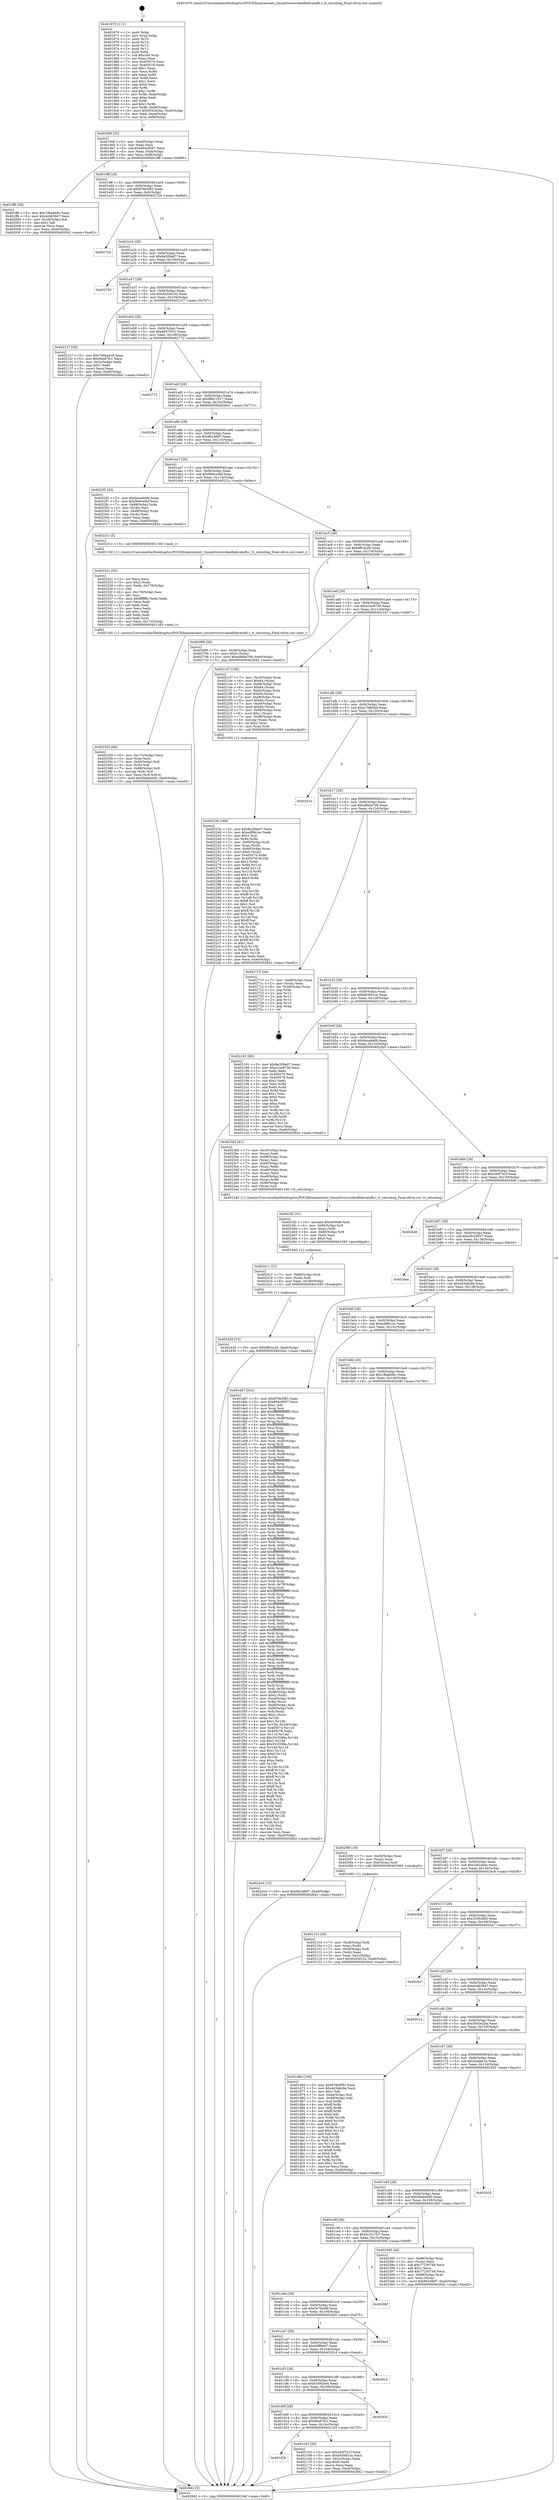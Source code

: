 digraph "0x401970" {
  label = "0x401970 (/mnt/c/Users/mathe/Desktop/tcc/POCII/binaries/extr_linuxdriversvideofbdevatafb.c_tt_setcolreg_Final-ollvm.out::main(0))"
  labelloc = "t"
  node[shape=record]

  Entry [label="",width=0.3,height=0.3,shape=circle,fillcolor=black,style=filled]
  "0x4019df" [label="{
     0x4019df [32]\l
     | [instrs]\l
     &nbsp;&nbsp;0x4019df \<+6\>: mov -0xe0(%rbp),%eax\l
     &nbsp;&nbsp;0x4019e5 \<+2\>: mov %eax,%ecx\l
     &nbsp;&nbsp;0x4019e7 \<+6\>: sub $0x864c9567,%ecx\l
     &nbsp;&nbsp;0x4019ed \<+6\>: mov %eax,-0xf4(%rbp)\l
     &nbsp;&nbsp;0x4019f3 \<+6\>: mov %ecx,-0xf8(%rbp)\l
     &nbsp;&nbsp;0x4019f9 \<+6\>: je 0000000000401ff6 \<main+0x686\>\l
  }"]
  "0x401ff6" [label="{
     0x401ff6 [30]\l
     | [instrs]\l
     &nbsp;&nbsp;0x401ff6 \<+5\>: mov $0x18bab48c,%eax\l
     &nbsp;&nbsp;0x401ffb \<+5\>: mov $0x4cb63947,%ecx\l
     &nbsp;&nbsp;0x402000 \<+3\>: mov -0x2d(%rbp),%dl\l
     &nbsp;&nbsp;0x402003 \<+3\>: test $0x1,%dl\l
     &nbsp;&nbsp;0x402006 \<+3\>: cmovne %ecx,%eax\l
     &nbsp;&nbsp;0x402009 \<+6\>: mov %eax,-0xe0(%rbp)\l
     &nbsp;&nbsp;0x40200f \<+5\>: jmp 0000000000402842 \<main+0xed2\>\l
  }"]
  "0x4019ff" [label="{
     0x4019ff [28]\l
     | [instrs]\l
     &nbsp;&nbsp;0x4019ff \<+5\>: jmp 0000000000401a04 \<main+0x94\>\l
     &nbsp;&nbsp;0x401a04 \<+6\>: mov -0xf4(%rbp),%eax\l
     &nbsp;&nbsp;0x401a0a \<+5\>: sub $0x878e5f83,%eax\l
     &nbsp;&nbsp;0x401a0f \<+6\>: mov %eax,-0xfc(%rbp)\l
     &nbsp;&nbsp;0x401a15 \<+6\>: je 000000000040272d \<main+0xdbd\>\l
  }"]
  Exit [label="",width=0.3,height=0.3,shape=circle,fillcolor=black,style=filled,peripheries=2]
  "0x40272d" [label="{
     0x40272d\l
  }", style=dashed]
  "0x401a1b" [label="{
     0x401a1b [28]\l
     | [instrs]\l
     &nbsp;&nbsp;0x401a1b \<+5\>: jmp 0000000000401a20 \<main+0xb0\>\l
     &nbsp;&nbsp;0x401a20 \<+6\>: mov -0xf4(%rbp),%eax\l
     &nbsp;&nbsp;0x401a26 \<+5\>: sub $0x8a358a07,%eax\l
     &nbsp;&nbsp;0x401a2b \<+6\>: mov %eax,-0x100(%rbp)\l
     &nbsp;&nbsp;0x401a31 \<+6\>: je 0000000000402793 \<main+0xe23\>\l
  }"]
  "0x402426" [label="{
     0x402426 [15]\l
     | [instrs]\l
     &nbsp;&nbsp;0x402426 \<+10\>: movl $0x9ffc3a26,-0xe0(%rbp)\l
     &nbsp;&nbsp;0x402430 \<+5\>: jmp 0000000000402842 \<main+0xed2\>\l
  }"]
  "0x402793" [label="{
     0x402793\l
  }", style=dashed]
  "0x401a37" [label="{
     0x401a37 [28]\l
     | [instrs]\l
     &nbsp;&nbsp;0x401a37 \<+5\>: jmp 0000000000401a3c \<main+0xcc\>\l
     &nbsp;&nbsp;0x401a3c \<+6\>: mov -0xf4(%rbp),%eax\l
     &nbsp;&nbsp;0x401a42 \<+5\>: sub $0x92d3d142,%eax\l
     &nbsp;&nbsp;0x401a47 \<+6\>: mov %eax,-0x104(%rbp)\l
     &nbsp;&nbsp;0x401a4d \<+6\>: je 0000000000402127 \<main+0x7b7\>\l
  }"]
  "0x402411" [label="{
     0x402411 [21]\l
     | [instrs]\l
     &nbsp;&nbsp;0x402411 \<+7\>: mov -0x90(%rbp),%rdi\l
     &nbsp;&nbsp;0x402418 \<+3\>: mov (%rdi),%rdi\l
     &nbsp;&nbsp;0x40241b \<+6\>: mov %eax,-0x180(%rbp)\l
     &nbsp;&nbsp;0x402421 \<+5\>: call 0000000000401030 \<free@plt\>\l
     | [calls]\l
     &nbsp;&nbsp;0x401030 \{1\} (unknown)\l
  }"]
  "0x402127" [label="{
     0x402127 [30]\l
     | [instrs]\l
     &nbsp;&nbsp;0x402127 \<+5\>: mov $0x769aa419,%eax\l
     &nbsp;&nbsp;0x40212c \<+5\>: mov $0x66e87fc1,%ecx\l
     &nbsp;&nbsp;0x402131 \<+3\>: mov -0x2c(%rbp),%edx\l
     &nbsp;&nbsp;0x402134 \<+3\>: cmp $0x1,%edx\l
     &nbsp;&nbsp;0x402137 \<+3\>: cmovl %ecx,%eax\l
     &nbsp;&nbsp;0x40213a \<+6\>: mov %eax,-0xe0(%rbp)\l
     &nbsp;&nbsp;0x402140 \<+5\>: jmp 0000000000402842 \<main+0xed2\>\l
  }"]
  "0x401a53" [label="{
     0x401a53 [28]\l
     | [instrs]\l
     &nbsp;&nbsp;0x401a53 \<+5\>: jmp 0000000000401a58 \<main+0xe8\>\l
     &nbsp;&nbsp;0x401a58 \<+6\>: mov -0xf4(%rbp),%eax\l
     &nbsp;&nbsp;0x401a5e \<+5\>: sub $0x9457f331,%eax\l
     &nbsp;&nbsp;0x401a63 \<+6\>: mov %eax,-0x108(%rbp)\l
     &nbsp;&nbsp;0x401a69 \<+6\>: je 0000000000402772 \<main+0xe02\>\l
  }"]
  "0x4023f2" [label="{
     0x4023f2 [31]\l
     | [instrs]\l
     &nbsp;&nbsp;0x4023f2 \<+10\>: movabs $0x4030d6,%rdi\l
     &nbsp;&nbsp;0x4023fc \<+4\>: mov -0x80(%rbp),%r9\l
     &nbsp;&nbsp;0x402400 \<+3\>: mov %eax,(%r9)\l
     &nbsp;&nbsp;0x402403 \<+4\>: mov -0x80(%rbp),%r9\l
     &nbsp;&nbsp;0x402407 \<+3\>: mov (%r9),%esi\l
     &nbsp;&nbsp;0x40240a \<+2\>: mov $0x0,%al\l
     &nbsp;&nbsp;0x40240c \<+5\>: call 0000000000401040 \<printf@plt\>\l
     | [calls]\l
     &nbsp;&nbsp;0x401040 \{1\} (unknown)\l
  }"]
  "0x402772" [label="{
     0x402772\l
  }", style=dashed]
  "0x401a6f" [label="{
     0x401a6f [28]\l
     | [instrs]\l
     &nbsp;&nbsp;0x401a6f \<+5\>: jmp 0000000000401a74 \<main+0x104\>\l
     &nbsp;&nbsp;0x401a74 \<+6\>: mov -0xf4(%rbp),%eax\l
     &nbsp;&nbsp;0x401a7a \<+5\>: sub $0x98b11917,%eax\l
     &nbsp;&nbsp;0x401a7f \<+6\>: mov %eax,-0x10c(%rbp)\l
     &nbsp;&nbsp;0x401a85 \<+6\>: je 00000000004020e1 \<main+0x771\>\l
  }"]
  "0x402355" [label="{
     0x402355 [48]\l
     | [instrs]\l
     &nbsp;&nbsp;0x402355 \<+6\>: mov -0x17c(%rbp),%ecx\l
     &nbsp;&nbsp;0x40235b \<+3\>: imul %eax,%ecx\l
     &nbsp;&nbsp;0x40235e \<+7\>: mov -0x90(%rbp),%r8\l
     &nbsp;&nbsp;0x402365 \<+3\>: mov (%r8),%r8\l
     &nbsp;&nbsp;0x402368 \<+7\>: mov -0x88(%rbp),%r9\l
     &nbsp;&nbsp;0x40236f \<+3\>: movslq (%r9),%r9\l
     &nbsp;&nbsp;0x402372 \<+4\>: mov %ecx,(%r8,%r9,4)\l
     &nbsp;&nbsp;0x402376 \<+10\>: movl $0x5b4be0d5,-0xe0(%rbp)\l
     &nbsp;&nbsp;0x402380 \<+5\>: jmp 0000000000402842 \<main+0xed2\>\l
  }"]
  "0x4020e1" [label="{
     0x4020e1\l
  }", style=dashed]
  "0x401a8b" [label="{
     0x401a8b [28]\l
     | [instrs]\l
     &nbsp;&nbsp;0x401a8b \<+5\>: jmp 0000000000401a90 \<main+0x120\>\l
     &nbsp;&nbsp;0x401a90 \<+6\>: mov -0xf4(%rbp),%eax\l
     &nbsp;&nbsp;0x401a96 \<+5\>: sub $0x9b24fef7,%eax\l
     &nbsp;&nbsp;0x401a9b \<+6\>: mov %eax,-0x110(%rbp)\l
     &nbsp;&nbsp;0x401aa1 \<+6\>: je 00000000004022f2 \<main+0x982\>\l
  }"]
  "0x402321" [label="{
     0x402321 [52]\l
     | [instrs]\l
     &nbsp;&nbsp;0x402321 \<+2\>: xor %ecx,%ecx\l
     &nbsp;&nbsp;0x402323 \<+5\>: mov $0x2,%edx\l
     &nbsp;&nbsp;0x402328 \<+6\>: mov %edx,-0x178(%rbp)\l
     &nbsp;&nbsp;0x40232e \<+1\>: cltd\l
     &nbsp;&nbsp;0x40232f \<+6\>: mov -0x178(%rbp),%esi\l
     &nbsp;&nbsp;0x402335 \<+2\>: idiv %esi\l
     &nbsp;&nbsp;0x402337 \<+6\>: imul $0xfffffffe,%edx,%edx\l
     &nbsp;&nbsp;0x40233d \<+2\>: mov %ecx,%edi\l
     &nbsp;&nbsp;0x40233f \<+2\>: sub %edx,%edi\l
     &nbsp;&nbsp;0x402341 \<+2\>: mov %ecx,%edx\l
     &nbsp;&nbsp;0x402343 \<+3\>: sub $0x1,%edx\l
     &nbsp;&nbsp;0x402346 \<+2\>: add %edx,%edi\l
     &nbsp;&nbsp;0x402348 \<+2\>: sub %edi,%ecx\l
     &nbsp;&nbsp;0x40234a \<+6\>: mov %ecx,-0x17c(%rbp)\l
     &nbsp;&nbsp;0x402350 \<+5\>: call 0000000000401160 \<next_i\>\l
     | [calls]\l
     &nbsp;&nbsp;0x401160 \{1\} (/mnt/c/Users/mathe/Desktop/tcc/POCII/binaries/extr_linuxdriversvideofbdevatafb.c_tt_setcolreg_Final-ollvm.out::next_i)\l
  }"]
  "0x4022f2" [label="{
     0x4022f2 [42]\l
     | [instrs]\l
     &nbsp;&nbsp;0x4022f2 \<+5\>: mov $0xbecade6b,%eax\l
     &nbsp;&nbsp;0x4022f7 \<+5\>: mov $0x9b6ce4bf,%ecx\l
     &nbsp;&nbsp;0x4022fc \<+7\>: mov -0x88(%rbp),%rdx\l
     &nbsp;&nbsp;0x402303 \<+2\>: mov (%rdx),%esi\l
     &nbsp;&nbsp;0x402305 \<+7\>: mov -0x98(%rbp),%rdx\l
     &nbsp;&nbsp;0x40230c \<+2\>: cmp (%rdx),%esi\l
     &nbsp;&nbsp;0x40230e \<+3\>: cmovl %ecx,%eax\l
     &nbsp;&nbsp;0x402311 \<+6\>: mov %eax,-0xe0(%rbp)\l
     &nbsp;&nbsp;0x402317 \<+5\>: jmp 0000000000402842 \<main+0xed2\>\l
  }"]
  "0x401aa7" [label="{
     0x401aa7 [28]\l
     | [instrs]\l
     &nbsp;&nbsp;0x401aa7 \<+5\>: jmp 0000000000401aac \<main+0x13c\>\l
     &nbsp;&nbsp;0x401aac \<+6\>: mov -0xf4(%rbp),%eax\l
     &nbsp;&nbsp;0x401ab2 \<+5\>: sub $0x9b6ce4bf,%eax\l
     &nbsp;&nbsp;0x401ab7 \<+6\>: mov %eax,-0x114(%rbp)\l
     &nbsp;&nbsp;0x401abd \<+6\>: je 000000000040231c \<main+0x9ac\>\l
  }"]
  "0x40223b" [label="{
     0x40223b [168]\l
     | [instrs]\l
     &nbsp;&nbsp;0x40223b \<+5\>: mov $0x8a358a07,%ecx\l
     &nbsp;&nbsp;0x402240 \<+5\>: mov $0xedf9b1ec,%edx\l
     &nbsp;&nbsp;0x402245 \<+3\>: mov $0x1,%sil\l
     &nbsp;&nbsp;0x402248 \<+3\>: xor %r8d,%r8d\l
     &nbsp;&nbsp;0x40224b \<+7\>: mov -0x90(%rbp),%rdi\l
     &nbsp;&nbsp;0x402252 \<+3\>: mov %rax,(%rdi)\l
     &nbsp;&nbsp;0x402255 \<+7\>: mov -0x88(%rbp),%rax\l
     &nbsp;&nbsp;0x40225c \<+6\>: movl $0x0,(%rax)\l
     &nbsp;&nbsp;0x402262 \<+8\>: mov 0x405074,%r9d\l
     &nbsp;&nbsp;0x40226a \<+8\>: mov 0x405078,%r10d\l
     &nbsp;&nbsp;0x402272 \<+4\>: sub $0x1,%r8d\l
     &nbsp;&nbsp;0x402276 \<+3\>: mov %r9d,%r11d\l
     &nbsp;&nbsp;0x402279 \<+3\>: add %r8d,%r11d\l
     &nbsp;&nbsp;0x40227c \<+4\>: imul %r11d,%r9d\l
     &nbsp;&nbsp;0x402280 \<+4\>: and $0x1,%r9d\l
     &nbsp;&nbsp;0x402284 \<+4\>: cmp $0x0,%r9d\l
     &nbsp;&nbsp;0x402288 \<+3\>: sete %bl\l
     &nbsp;&nbsp;0x40228b \<+4\>: cmp $0xa,%r10d\l
     &nbsp;&nbsp;0x40228f \<+4\>: setl %r14b\l
     &nbsp;&nbsp;0x402293 \<+3\>: mov %bl,%r15b\l
     &nbsp;&nbsp;0x402296 \<+4\>: xor $0xff,%r15b\l
     &nbsp;&nbsp;0x40229a \<+3\>: mov %r14b,%r12b\l
     &nbsp;&nbsp;0x40229d \<+4\>: xor $0xff,%r12b\l
     &nbsp;&nbsp;0x4022a1 \<+4\>: xor $0x1,%sil\l
     &nbsp;&nbsp;0x4022a5 \<+3\>: mov %r15b,%r13b\l
     &nbsp;&nbsp;0x4022a8 \<+4\>: and $0xff,%r13b\l
     &nbsp;&nbsp;0x4022ac \<+3\>: and %sil,%bl\l
     &nbsp;&nbsp;0x4022af \<+3\>: mov %r12b,%al\l
     &nbsp;&nbsp;0x4022b2 \<+2\>: and $0xff,%al\l
     &nbsp;&nbsp;0x4022b4 \<+3\>: and %sil,%r14b\l
     &nbsp;&nbsp;0x4022b7 \<+3\>: or %bl,%r13b\l
     &nbsp;&nbsp;0x4022ba \<+3\>: or %r14b,%al\l
     &nbsp;&nbsp;0x4022bd \<+3\>: xor %al,%r13b\l
     &nbsp;&nbsp;0x4022c0 \<+3\>: or %r12b,%r15b\l
     &nbsp;&nbsp;0x4022c3 \<+4\>: xor $0xff,%r15b\l
     &nbsp;&nbsp;0x4022c7 \<+4\>: or $0x1,%sil\l
     &nbsp;&nbsp;0x4022cb \<+3\>: and %sil,%r15b\l
     &nbsp;&nbsp;0x4022ce \<+3\>: or %r15b,%r13b\l
     &nbsp;&nbsp;0x4022d1 \<+4\>: test $0x1,%r13b\l
     &nbsp;&nbsp;0x4022d5 \<+3\>: cmovne %edx,%ecx\l
     &nbsp;&nbsp;0x4022d8 \<+6\>: mov %ecx,-0xe0(%rbp)\l
     &nbsp;&nbsp;0x4022de \<+5\>: jmp 0000000000402842 \<main+0xed2\>\l
  }"]
  "0x40231c" [label="{
     0x40231c [5]\l
     | [instrs]\l
     &nbsp;&nbsp;0x40231c \<+5\>: call 0000000000401160 \<next_i\>\l
     | [calls]\l
     &nbsp;&nbsp;0x401160 \{1\} (/mnt/c/Users/mathe/Desktop/tcc/POCII/binaries/extr_linuxdriversvideofbdevatafb.c_tt_setcolreg_Final-ollvm.out::next_i)\l
  }"]
  "0x401ac3" [label="{
     0x401ac3 [28]\l
     | [instrs]\l
     &nbsp;&nbsp;0x401ac3 \<+5\>: jmp 0000000000401ac8 \<main+0x158\>\l
     &nbsp;&nbsp;0x401ac8 \<+6\>: mov -0xf4(%rbp),%eax\l
     &nbsp;&nbsp;0x401ace \<+5\>: sub $0x9ffc3a26,%eax\l
     &nbsp;&nbsp;0x401ad3 \<+6\>: mov %eax,-0x118(%rbp)\l
     &nbsp;&nbsp;0x401ad9 \<+6\>: je 00000000004026f9 \<main+0xd89\>\l
  }"]
  "0x401d2b" [label="{
     0x401d2b\l
  }", style=dashed]
  "0x4026f9" [label="{
     0x4026f9 [28]\l
     | [instrs]\l
     &nbsp;&nbsp;0x4026f9 \<+7\>: mov -0xd8(%rbp),%rax\l
     &nbsp;&nbsp;0x402700 \<+6\>: movl $0x0,(%rax)\l
     &nbsp;&nbsp;0x402706 \<+10\>: movl $0xa9bbe706,-0xe0(%rbp)\l
     &nbsp;&nbsp;0x402710 \<+5\>: jmp 0000000000402842 \<main+0xed2\>\l
  }"]
  "0x401adf" [label="{
     0x401adf [28]\l
     | [instrs]\l
     &nbsp;&nbsp;0x401adf \<+5\>: jmp 0000000000401ae4 \<main+0x174\>\l
     &nbsp;&nbsp;0x401ae4 \<+6\>: mov -0xf4(%rbp),%eax\l
     &nbsp;&nbsp;0x401aea \<+5\>: sub $0xa1ac8736,%eax\l
     &nbsp;&nbsp;0x401aef \<+6\>: mov %eax,-0x11c(%rbp)\l
     &nbsp;&nbsp;0x401af5 \<+6\>: je 00000000004021d7 \<main+0x867\>\l
  }"]
  "0x402163" [label="{
     0x402163 [30]\l
     | [instrs]\l
     &nbsp;&nbsp;0x402163 \<+5\>: mov $0xc94f741f,%eax\l
     &nbsp;&nbsp;0x402168 \<+5\>: mov $0xb93681ce,%ecx\l
     &nbsp;&nbsp;0x40216d \<+3\>: mov -0x2c(%rbp),%edx\l
     &nbsp;&nbsp;0x402170 \<+3\>: cmp $0x0,%edx\l
     &nbsp;&nbsp;0x402173 \<+3\>: cmove %ecx,%eax\l
     &nbsp;&nbsp;0x402176 \<+6\>: mov %eax,-0xe0(%rbp)\l
     &nbsp;&nbsp;0x40217c \<+5\>: jmp 0000000000402842 \<main+0xed2\>\l
  }"]
  "0x4021d7" [label="{
     0x4021d7 [100]\l
     | [instrs]\l
     &nbsp;&nbsp;0x4021d7 \<+7\>: mov -0xc0(%rbp),%rax\l
     &nbsp;&nbsp;0x4021de \<+6\>: movl $0x64,(%rax)\l
     &nbsp;&nbsp;0x4021e4 \<+7\>: mov -0xb8(%rbp),%rax\l
     &nbsp;&nbsp;0x4021eb \<+6\>: movl $0x64,(%rax)\l
     &nbsp;&nbsp;0x4021f1 \<+7\>: mov -0xb0(%rbp),%rax\l
     &nbsp;&nbsp;0x4021f8 \<+6\>: movl $0x64,(%rax)\l
     &nbsp;&nbsp;0x4021fe \<+7\>: mov -0xa8(%rbp),%rax\l
     &nbsp;&nbsp;0x402205 \<+6\>: movl $0x64,(%rax)\l
     &nbsp;&nbsp;0x40220b \<+7\>: mov -0xa0(%rbp),%rax\l
     &nbsp;&nbsp;0x402212 \<+6\>: movl $0x64,(%rax)\l
     &nbsp;&nbsp;0x402218 \<+7\>: mov -0x98(%rbp),%rax\l
     &nbsp;&nbsp;0x40221f \<+6\>: movl $0x1,(%rax)\l
     &nbsp;&nbsp;0x402225 \<+7\>: mov -0x98(%rbp),%rax\l
     &nbsp;&nbsp;0x40222c \<+3\>: movslq (%rax),%rax\l
     &nbsp;&nbsp;0x40222f \<+4\>: shl $0x2,%rax\l
     &nbsp;&nbsp;0x402233 \<+3\>: mov %rax,%rdi\l
     &nbsp;&nbsp;0x402236 \<+5\>: call 0000000000401050 \<malloc@plt\>\l
     | [calls]\l
     &nbsp;&nbsp;0x401050 \{1\} (unknown)\l
  }"]
  "0x401afb" [label="{
     0x401afb [28]\l
     | [instrs]\l
     &nbsp;&nbsp;0x401afb \<+5\>: jmp 0000000000401b00 \<main+0x190\>\l
     &nbsp;&nbsp;0x401b00 \<+6\>: mov -0xf4(%rbp),%eax\l
     &nbsp;&nbsp;0x401b06 \<+5\>: sub $0xa79db3af,%eax\l
     &nbsp;&nbsp;0x401b0b \<+6\>: mov %eax,-0x120(%rbp)\l
     &nbsp;&nbsp;0x401b11 \<+6\>: je 000000000040251e \<main+0xbae\>\l
  }"]
  "0x401d0f" [label="{
     0x401d0f [28]\l
     | [instrs]\l
     &nbsp;&nbsp;0x401d0f \<+5\>: jmp 0000000000401d14 \<main+0x3a4\>\l
     &nbsp;&nbsp;0x401d14 \<+6\>: mov -0xf4(%rbp),%eax\l
     &nbsp;&nbsp;0x401d1a \<+5\>: sub $0x66e87fc1,%eax\l
     &nbsp;&nbsp;0x401d1f \<+6\>: mov %eax,-0x16c(%rbp)\l
     &nbsp;&nbsp;0x401d25 \<+6\>: je 0000000000402163 \<main+0x7f3\>\l
  }"]
  "0x40251e" [label="{
     0x40251e\l
  }", style=dashed]
  "0x401b17" [label="{
     0x401b17 [28]\l
     | [instrs]\l
     &nbsp;&nbsp;0x401b17 \<+5\>: jmp 0000000000401b1c \<main+0x1ac\>\l
     &nbsp;&nbsp;0x401b1c \<+6\>: mov -0xf4(%rbp),%eax\l
     &nbsp;&nbsp;0x401b22 \<+5\>: sub $0xa9bbe706,%eax\l
     &nbsp;&nbsp;0x401b27 \<+6\>: mov %eax,-0x124(%rbp)\l
     &nbsp;&nbsp;0x401b2d \<+6\>: je 0000000000402715 \<main+0xda5\>\l
  }"]
  "0x40265c" [label="{
     0x40265c\l
  }", style=dashed]
  "0x402715" [label="{
     0x402715 [24]\l
     | [instrs]\l
     &nbsp;&nbsp;0x402715 \<+7\>: mov -0xd8(%rbp),%rax\l
     &nbsp;&nbsp;0x40271c \<+2\>: mov (%rax),%eax\l
     &nbsp;&nbsp;0x40271e \<+4\>: lea -0x28(%rbp),%rsp\l
     &nbsp;&nbsp;0x402722 \<+1\>: pop %rbx\l
     &nbsp;&nbsp;0x402723 \<+2\>: pop %r12\l
     &nbsp;&nbsp;0x402725 \<+2\>: pop %r13\l
     &nbsp;&nbsp;0x402727 \<+2\>: pop %r14\l
     &nbsp;&nbsp;0x402729 \<+2\>: pop %r15\l
     &nbsp;&nbsp;0x40272b \<+1\>: pop %rbp\l
     &nbsp;&nbsp;0x40272c \<+1\>: ret\l
  }"]
  "0x401b33" [label="{
     0x401b33 [28]\l
     | [instrs]\l
     &nbsp;&nbsp;0x401b33 \<+5\>: jmp 0000000000401b38 \<main+0x1c8\>\l
     &nbsp;&nbsp;0x401b38 \<+6\>: mov -0xf4(%rbp),%eax\l
     &nbsp;&nbsp;0x401b3e \<+5\>: sub $0xb93681ce,%eax\l
     &nbsp;&nbsp;0x401b43 \<+6\>: mov %eax,-0x128(%rbp)\l
     &nbsp;&nbsp;0x401b49 \<+6\>: je 0000000000402181 \<main+0x811\>\l
  }"]
  "0x401cf3" [label="{
     0x401cf3 [28]\l
     | [instrs]\l
     &nbsp;&nbsp;0x401cf3 \<+5\>: jmp 0000000000401cf8 \<main+0x388\>\l
     &nbsp;&nbsp;0x401cf8 \<+6\>: mov -0xf4(%rbp),%eax\l
     &nbsp;&nbsp;0x401cfe \<+5\>: sub $0x61692ee4,%eax\l
     &nbsp;&nbsp;0x401d03 \<+6\>: mov %eax,-0x168(%rbp)\l
     &nbsp;&nbsp;0x401d09 \<+6\>: je 000000000040265c \<main+0xcec\>\l
  }"]
  "0x402181" [label="{
     0x402181 [86]\l
     | [instrs]\l
     &nbsp;&nbsp;0x402181 \<+5\>: mov $0x8a358a07,%eax\l
     &nbsp;&nbsp;0x402186 \<+5\>: mov $0xa1ac8736,%ecx\l
     &nbsp;&nbsp;0x40218b \<+2\>: xor %edx,%edx\l
     &nbsp;&nbsp;0x40218d \<+7\>: mov 0x405074,%esi\l
     &nbsp;&nbsp;0x402194 \<+7\>: mov 0x405078,%edi\l
     &nbsp;&nbsp;0x40219b \<+3\>: sub $0x1,%edx\l
     &nbsp;&nbsp;0x40219e \<+3\>: mov %esi,%r8d\l
     &nbsp;&nbsp;0x4021a1 \<+3\>: add %edx,%r8d\l
     &nbsp;&nbsp;0x4021a4 \<+4\>: imul %r8d,%esi\l
     &nbsp;&nbsp;0x4021a8 \<+3\>: and $0x1,%esi\l
     &nbsp;&nbsp;0x4021ab \<+3\>: cmp $0x0,%esi\l
     &nbsp;&nbsp;0x4021ae \<+4\>: sete %r9b\l
     &nbsp;&nbsp;0x4021b2 \<+3\>: cmp $0xa,%edi\l
     &nbsp;&nbsp;0x4021b5 \<+4\>: setl %r10b\l
     &nbsp;&nbsp;0x4021b9 \<+3\>: mov %r9b,%r11b\l
     &nbsp;&nbsp;0x4021bc \<+3\>: and %r10b,%r11b\l
     &nbsp;&nbsp;0x4021bf \<+3\>: xor %r10b,%r9b\l
     &nbsp;&nbsp;0x4021c2 \<+3\>: or %r9b,%r11b\l
     &nbsp;&nbsp;0x4021c5 \<+4\>: test $0x1,%r11b\l
     &nbsp;&nbsp;0x4021c9 \<+3\>: cmovne %ecx,%eax\l
     &nbsp;&nbsp;0x4021cc \<+6\>: mov %eax,-0xe0(%rbp)\l
     &nbsp;&nbsp;0x4021d2 \<+5\>: jmp 0000000000402842 \<main+0xed2\>\l
  }"]
  "0x401b4f" [label="{
     0x401b4f [28]\l
     | [instrs]\l
     &nbsp;&nbsp;0x401b4f \<+5\>: jmp 0000000000401b54 \<main+0x1e4\>\l
     &nbsp;&nbsp;0x401b54 \<+6\>: mov -0xf4(%rbp),%eax\l
     &nbsp;&nbsp;0x401b5a \<+5\>: sub $0xbecade6b,%eax\l
     &nbsp;&nbsp;0x401b5f \<+6\>: mov %eax,-0x12c(%rbp)\l
     &nbsp;&nbsp;0x401b65 \<+6\>: je 00000000004023b5 \<main+0xa45\>\l
  }"]
  "0x40281d" [label="{
     0x40281d\l
  }", style=dashed]
  "0x4023b5" [label="{
     0x4023b5 [61]\l
     | [instrs]\l
     &nbsp;&nbsp;0x4023b5 \<+7\>: mov -0xc0(%rbp),%rax\l
     &nbsp;&nbsp;0x4023bc \<+2\>: mov (%rax),%edi\l
     &nbsp;&nbsp;0x4023be \<+7\>: mov -0xb8(%rbp),%rax\l
     &nbsp;&nbsp;0x4023c5 \<+2\>: mov (%rax),%esi\l
     &nbsp;&nbsp;0x4023c7 \<+7\>: mov -0xb0(%rbp),%rax\l
     &nbsp;&nbsp;0x4023ce \<+2\>: mov (%rax),%edx\l
     &nbsp;&nbsp;0x4023d0 \<+7\>: mov -0xa8(%rbp),%rax\l
     &nbsp;&nbsp;0x4023d7 \<+2\>: mov (%rax),%ecx\l
     &nbsp;&nbsp;0x4023d9 \<+7\>: mov -0xa0(%rbp),%rax\l
     &nbsp;&nbsp;0x4023e0 \<+3\>: mov (%rax),%r8d\l
     &nbsp;&nbsp;0x4023e3 \<+7\>: mov -0x90(%rbp),%rax\l
     &nbsp;&nbsp;0x4023ea \<+3\>: mov (%rax),%r9\l
     &nbsp;&nbsp;0x4023ed \<+5\>: call 0000000000401240 \<tt_setcolreg\>\l
     | [calls]\l
     &nbsp;&nbsp;0x401240 \{1\} (/mnt/c/Users/mathe/Desktop/tcc/POCII/binaries/extr_linuxdriversvideofbdevatafb.c_tt_setcolreg_Final-ollvm.out::tt_setcolreg)\l
  }"]
  "0x401b6b" [label="{
     0x401b6b [28]\l
     | [instrs]\l
     &nbsp;&nbsp;0x401b6b \<+5\>: jmp 0000000000401b70 \<main+0x200\>\l
     &nbsp;&nbsp;0x401b70 \<+6\>: mov -0xf4(%rbp),%eax\l
     &nbsp;&nbsp;0x401b76 \<+5\>: sub $0xc94f741f,%eax\l
     &nbsp;&nbsp;0x401b7b \<+6\>: mov %eax,-0x130(%rbp)\l
     &nbsp;&nbsp;0x401b81 \<+6\>: je 00000000004026d6 \<main+0xd66\>\l
  }"]
  "0x401cd7" [label="{
     0x401cd7 [28]\l
     | [instrs]\l
     &nbsp;&nbsp;0x401cd7 \<+5\>: jmp 0000000000401cdc \<main+0x36c\>\l
     &nbsp;&nbsp;0x401cdc \<+6\>: mov -0xf4(%rbp),%eax\l
     &nbsp;&nbsp;0x401ce2 \<+5\>: sub $0x60ff9eb7,%eax\l
     &nbsp;&nbsp;0x401ce7 \<+6\>: mov %eax,-0x164(%rbp)\l
     &nbsp;&nbsp;0x401ced \<+6\>: je 000000000040281d \<main+0xead\>\l
  }"]
  "0x4026d6" [label="{
     0x4026d6\l
  }", style=dashed]
  "0x401b87" [label="{
     0x401b87 [28]\l
     | [instrs]\l
     &nbsp;&nbsp;0x401b87 \<+5\>: jmp 0000000000401b8c \<main+0x21c\>\l
     &nbsp;&nbsp;0x401b8c \<+6\>: mov -0xf4(%rbp),%eax\l
     &nbsp;&nbsp;0x401b92 \<+5\>: sub $0xc9c2d937,%eax\l
     &nbsp;&nbsp;0x401b97 \<+6\>: mov %eax,-0x134(%rbp)\l
     &nbsp;&nbsp;0x401b9d \<+6\>: je 00000000004024a4 \<main+0xb34\>\l
  }"]
  "0x4026e5" [label="{
     0x4026e5\l
  }", style=dashed]
  "0x4024a4" [label="{
     0x4024a4\l
  }", style=dashed]
  "0x401ba3" [label="{
     0x401ba3 [28]\l
     | [instrs]\l
     &nbsp;&nbsp;0x401ba3 \<+5\>: jmp 0000000000401ba8 \<main+0x238\>\l
     &nbsp;&nbsp;0x401ba8 \<+6\>: mov -0xf4(%rbp),%eax\l
     &nbsp;&nbsp;0x401bae \<+5\>: sub $0xdd3ddc9e,%eax\l
     &nbsp;&nbsp;0x401bb3 \<+6\>: mov %eax,-0x138(%rbp)\l
     &nbsp;&nbsp;0x401bb9 \<+6\>: je 0000000000401dd7 \<main+0x467\>\l
  }"]
  "0x401cbb" [label="{
     0x401cbb [28]\l
     | [instrs]\l
     &nbsp;&nbsp;0x401cbb \<+5\>: jmp 0000000000401cc0 \<main+0x350\>\l
     &nbsp;&nbsp;0x401cc0 \<+6\>: mov -0xf4(%rbp),%eax\l
     &nbsp;&nbsp;0x401cc6 \<+5\>: sub $0x5e70ce0f,%eax\l
     &nbsp;&nbsp;0x401ccb \<+6\>: mov %eax,-0x160(%rbp)\l
     &nbsp;&nbsp;0x401cd1 \<+6\>: je 00000000004026e5 \<main+0xd75\>\l
  }"]
  "0x401dd7" [label="{
     0x401dd7 [543]\l
     | [instrs]\l
     &nbsp;&nbsp;0x401dd7 \<+5\>: mov $0x878e5f83,%eax\l
     &nbsp;&nbsp;0x401ddc \<+5\>: mov $0x864c9567,%ecx\l
     &nbsp;&nbsp;0x401de1 \<+2\>: mov $0x1,%dl\l
     &nbsp;&nbsp;0x401de3 \<+3\>: mov %rsp,%rsi\l
     &nbsp;&nbsp;0x401de6 \<+4\>: add $0xfffffffffffffff0,%rsi\l
     &nbsp;&nbsp;0x401dea \<+3\>: mov %rsi,%rsp\l
     &nbsp;&nbsp;0x401ded \<+7\>: mov %rsi,-0xd8(%rbp)\l
     &nbsp;&nbsp;0x401df4 \<+3\>: mov %rsp,%rsi\l
     &nbsp;&nbsp;0x401df7 \<+4\>: add $0xfffffffffffffff0,%rsi\l
     &nbsp;&nbsp;0x401dfb \<+3\>: mov %rsi,%rsp\l
     &nbsp;&nbsp;0x401dfe \<+3\>: mov %rsp,%rdi\l
     &nbsp;&nbsp;0x401e01 \<+4\>: add $0xfffffffffffffff0,%rdi\l
     &nbsp;&nbsp;0x401e05 \<+3\>: mov %rdi,%rsp\l
     &nbsp;&nbsp;0x401e08 \<+7\>: mov %rdi,-0xd0(%rbp)\l
     &nbsp;&nbsp;0x401e0f \<+3\>: mov %rsp,%rdi\l
     &nbsp;&nbsp;0x401e12 \<+4\>: add $0xfffffffffffffff0,%rdi\l
     &nbsp;&nbsp;0x401e16 \<+3\>: mov %rdi,%rsp\l
     &nbsp;&nbsp;0x401e19 \<+7\>: mov %rdi,-0xc8(%rbp)\l
     &nbsp;&nbsp;0x401e20 \<+3\>: mov %rsp,%rdi\l
     &nbsp;&nbsp;0x401e23 \<+4\>: add $0xfffffffffffffff0,%rdi\l
     &nbsp;&nbsp;0x401e27 \<+3\>: mov %rdi,%rsp\l
     &nbsp;&nbsp;0x401e2a \<+7\>: mov %rdi,-0xc0(%rbp)\l
     &nbsp;&nbsp;0x401e31 \<+3\>: mov %rsp,%rdi\l
     &nbsp;&nbsp;0x401e34 \<+4\>: add $0xfffffffffffffff0,%rdi\l
     &nbsp;&nbsp;0x401e38 \<+3\>: mov %rdi,%rsp\l
     &nbsp;&nbsp;0x401e3b \<+7\>: mov %rdi,-0xb8(%rbp)\l
     &nbsp;&nbsp;0x401e42 \<+3\>: mov %rsp,%rdi\l
     &nbsp;&nbsp;0x401e45 \<+4\>: add $0xfffffffffffffff0,%rdi\l
     &nbsp;&nbsp;0x401e49 \<+3\>: mov %rdi,%rsp\l
     &nbsp;&nbsp;0x401e4c \<+7\>: mov %rdi,-0xb0(%rbp)\l
     &nbsp;&nbsp;0x401e53 \<+3\>: mov %rsp,%rdi\l
     &nbsp;&nbsp;0x401e56 \<+4\>: add $0xfffffffffffffff0,%rdi\l
     &nbsp;&nbsp;0x401e5a \<+3\>: mov %rdi,%rsp\l
     &nbsp;&nbsp;0x401e5d \<+7\>: mov %rdi,-0xa8(%rbp)\l
     &nbsp;&nbsp;0x401e64 \<+3\>: mov %rsp,%rdi\l
     &nbsp;&nbsp;0x401e67 \<+4\>: add $0xfffffffffffffff0,%rdi\l
     &nbsp;&nbsp;0x401e6b \<+3\>: mov %rdi,%rsp\l
     &nbsp;&nbsp;0x401e6e \<+7\>: mov %rdi,-0xa0(%rbp)\l
     &nbsp;&nbsp;0x401e75 \<+3\>: mov %rsp,%rdi\l
     &nbsp;&nbsp;0x401e78 \<+4\>: add $0xfffffffffffffff0,%rdi\l
     &nbsp;&nbsp;0x401e7c \<+3\>: mov %rdi,%rsp\l
     &nbsp;&nbsp;0x401e7f \<+7\>: mov %rdi,-0x98(%rbp)\l
     &nbsp;&nbsp;0x401e86 \<+3\>: mov %rsp,%rdi\l
     &nbsp;&nbsp;0x401e89 \<+4\>: add $0xfffffffffffffff0,%rdi\l
     &nbsp;&nbsp;0x401e8d \<+3\>: mov %rdi,%rsp\l
     &nbsp;&nbsp;0x401e90 \<+7\>: mov %rdi,-0x90(%rbp)\l
     &nbsp;&nbsp;0x401e97 \<+3\>: mov %rsp,%rdi\l
     &nbsp;&nbsp;0x401e9a \<+4\>: add $0xfffffffffffffff0,%rdi\l
     &nbsp;&nbsp;0x401e9e \<+3\>: mov %rdi,%rsp\l
     &nbsp;&nbsp;0x401ea1 \<+7\>: mov %rdi,-0x88(%rbp)\l
     &nbsp;&nbsp;0x401ea8 \<+3\>: mov %rsp,%rdi\l
     &nbsp;&nbsp;0x401eab \<+4\>: add $0xfffffffffffffff0,%rdi\l
     &nbsp;&nbsp;0x401eaf \<+3\>: mov %rdi,%rsp\l
     &nbsp;&nbsp;0x401eb2 \<+4\>: mov %rdi,-0x80(%rbp)\l
     &nbsp;&nbsp;0x401eb6 \<+3\>: mov %rsp,%rdi\l
     &nbsp;&nbsp;0x401eb9 \<+4\>: add $0xfffffffffffffff0,%rdi\l
     &nbsp;&nbsp;0x401ebd \<+3\>: mov %rdi,%rsp\l
     &nbsp;&nbsp;0x401ec0 \<+4\>: mov %rdi,-0x78(%rbp)\l
     &nbsp;&nbsp;0x401ec4 \<+3\>: mov %rsp,%rdi\l
     &nbsp;&nbsp;0x401ec7 \<+4\>: add $0xfffffffffffffff0,%rdi\l
     &nbsp;&nbsp;0x401ecb \<+3\>: mov %rdi,%rsp\l
     &nbsp;&nbsp;0x401ece \<+4\>: mov %rdi,-0x70(%rbp)\l
     &nbsp;&nbsp;0x401ed2 \<+3\>: mov %rsp,%rdi\l
     &nbsp;&nbsp;0x401ed5 \<+4\>: add $0xfffffffffffffff0,%rdi\l
     &nbsp;&nbsp;0x401ed9 \<+3\>: mov %rdi,%rsp\l
     &nbsp;&nbsp;0x401edc \<+4\>: mov %rdi,-0x68(%rbp)\l
     &nbsp;&nbsp;0x401ee0 \<+3\>: mov %rsp,%rdi\l
     &nbsp;&nbsp;0x401ee3 \<+4\>: add $0xfffffffffffffff0,%rdi\l
     &nbsp;&nbsp;0x401ee7 \<+3\>: mov %rdi,%rsp\l
     &nbsp;&nbsp;0x401eea \<+4\>: mov %rdi,-0x60(%rbp)\l
     &nbsp;&nbsp;0x401eee \<+3\>: mov %rsp,%rdi\l
     &nbsp;&nbsp;0x401ef1 \<+4\>: add $0xfffffffffffffff0,%rdi\l
     &nbsp;&nbsp;0x401ef5 \<+3\>: mov %rdi,%rsp\l
     &nbsp;&nbsp;0x401ef8 \<+4\>: mov %rdi,-0x58(%rbp)\l
     &nbsp;&nbsp;0x401efc \<+3\>: mov %rsp,%rdi\l
     &nbsp;&nbsp;0x401eff \<+4\>: add $0xfffffffffffffff0,%rdi\l
     &nbsp;&nbsp;0x401f03 \<+3\>: mov %rdi,%rsp\l
     &nbsp;&nbsp;0x401f06 \<+4\>: mov %rdi,-0x50(%rbp)\l
     &nbsp;&nbsp;0x401f0a \<+3\>: mov %rsp,%rdi\l
     &nbsp;&nbsp;0x401f0d \<+4\>: add $0xfffffffffffffff0,%rdi\l
     &nbsp;&nbsp;0x401f11 \<+3\>: mov %rdi,%rsp\l
     &nbsp;&nbsp;0x401f14 \<+4\>: mov %rdi,-0x48(%rbp)\l
     &nbsp;&nbsp;0x401f18 \<+3\>: mov %rsp,%rdi\l
     &nbsp;&nbsp;0x401f1b \<+4\>: add $0xfffffffffffffff0,%rdi\l
     &nbsp;&nbsp;0x401f1f \<+3\>: mov %rdi,%rsp\l
     &nbsp;&nbsp;0x401f22 \<+4\>: mov %rdi,-0x40(%rbp)\l
     &nbsp;&nbsp;0x401f26 \<+3\>: mov %rsp,%rdi\l
     &nbsp;&nbsp;0x401f29 \<+4\>: add $0xfffffffffffffff0,%rdi\l
     &nbsp;&nbsp;0x401f2d \<+3\>: mov %rdi,%rsp\l
     &nbsp;&nbsp;0x401f30 \<+4\>: mov %rdi,-0x38(%rbp)\l
     &nbsp;&nbsp;0x401f34 \<+7\>: mov -0xd8(%rbp),%rdi\l
     &nbsp;&nbsp;0x401f3b \<+6\>: movl $0x0,(%rdi)\l
     &nbsp;&nbsp;0x401f41 \<+7\>: mov -0xe4(%rbp),%r8d\l
     &nbsp;&nbsp;0x401f48 \<+3\>: mov %r8d,(%rsi)\l
     &nbsp;&nbsp;0x401f4b \<+7\>: mov -0xd0(%rbp),%rdi\l
     &nbsp;&nbsp;0x401f52 \<+7\>: mov -0xf0(%rbp),%r9\l
     &nbsp;&nbsp;0x401f59 \<+3\>: mov %r9,(%rdi)\l
     &nbsp;&nbsp;0x401f5c \<+3\>: cmpl $0x2,(%rsi)\l
     &nbsp;&nbsp;0x401f5f \<+4\>: setne %r10b\l
     &nbsp;&nbsp;0x401f63 \<+4\>: and $0x1,%r10b\l
     &nbsp;&nbsp;0x401f67 \<+4\>: mov %r10b,-0x2d(%rbp)\l
     &nbsp;&nbsp;0x401f6b \<+8\>: mov 0x405074,%r11d\l
     &nbsp;&nbsp;0x401f73 \<+7\>: mov 0x405078,%ebx\l
     &nbsp;&nbsp;0x401f7a \<+3\>: mov %r11d,%r14d\l
     &nbsp;&nbsp;0x401f7d \<+7\>: sub $0x351f296a,%r14d\l
     &nbsp;&nbsp;0x401f84 \<+4\>: sub $0x1,%r14d\l
     &nbsp;&nbsp;0x401f88 \<+7\>: add $0x351f296a,%r14d\l
     &nbsp;&nbsp;0x401f8f \<+4\>: imul %r14d,%r11d\l
     &nbsp;&nbsp;0x401f93 \<+4\>: and $0x1,%r11d\l
     &nbsp;&nbsp;0x401f97 \<+4\>: cmp $0x0,%r11d\l
     &nbsp;&nbsp;0x401f9b \<+4\>: sete %r10b\l
     &nbsp;&nbsp;0x401f9f \<+3\>: cmp $0xa,%ebx\l
     &nbsp;&nbsp;0x401fa2 \<+4\>: setl %r15b\l
     &nbsp;&nbsp;0x401fa6 \<+3\>: mov %r10b,%r12b\l
     &nbsp;&nbsp;0x401fa9 \<+4\>: xor $0xff,%r12b\l
     &nbsp;&nbsp;0x401fad \<+3\>: mov %r15b,%r13b\l
     &nbsp;&nbsp;0x401fb0 \<+4\>: xor $0xff,%r13b\l
     &nbsp;&nbsp;0x401fb4 \<+3\>: xor $0x1,%dl\l
     &nbsp;&nbsp;0x401fb7 \<+3\>: mov %r12b,%sil\l
     &nbsp;&nbsp;0x401fba \<+4\>: and $0xff,%sil\l
     &nbsp;&nbsp;0x401fbe \<+3\>: and %dl,%r10b\l
     &nbsp;&nbsp;0x401fc1 \<+3\>: mov %r13b,%dil\l
     &nbsp;&nbsp;0x401fc4 \<+4\>: and $0xff,%dil\l
     &nbsp;&nbsp;0x401fc8 \<+3\>: and %dl,%r15b\l
     &nbsp;&nbsp;0x401fcb \<+3\>: or %r10b,%sil\l
     &nbsp;&nbsp;0x401fce \<+3\>: or %r15b,%dil\l
     &nbsp;&nbsp;0x401fd1 \<+3\>: xor %dil,%sil\l
     &nbsp;&nbsp;0x401fd4 \<+3\>: or %r13b,%r12b\l
     &nbsp;&nbsp;0x401fd7 \<+4\>: xor $0xff,%r12b\l
     &nbsp;&nbsp;0x401fdb \<+3\>: or $0x1,%dl\l
     &nbsp;&nbsp;0x401fde \<+3\>: and %dl,%r12b\l
     &nbsp;&nbsp;0x401fe1 \<+3\>: or %r12b,%sil\l
     &nbsp;&nbsp;0x401fe4 \<+4\>: test $0x1,%sil\l
     &nbsp;&nbsp;0x401fe8 \<+3\>: cmovne %ecx,%eax\l
     &nbsp;&nbsp;0x401feb \<+6\>: mov %eax,-0xe0(%rbp)\l
     &nbsp;&nbsp;0x401ff1 \<+5\>: jmp 0000000000402842 \<main+0xed2\>\l
  }"]
  "0x401bbf" [label="{
     0x401bbf [28]\l
     | [instrs]\l
     &nbsp;&nbsp;0x401bbf \<+5\>: jmp 0000000000401bc4 \<main+0x254\>\l
     &nbsp;&nbsp;0x401bc4 \<+6\>: mov -0xf4(%rbp),%eax\l
     &nbsp;&nbsp;0x401bca \<+5\>: sub $0xedf9b1ec,%eax\l
     &nbsp;&nbsp;0x401bcf \<+6\>: mov %eax,-0x13c(%rbp)\l
     &nbsp;&nbsp;0x401bd5 \<+6\>: je 00000000004022e3 \<main+0x973\>\l
  }"]
  "0x40206f" [label="{
     0x40206f\l
  }", style=dashed]
  "0x4022e3" [label="{
     0x4022e3 [15]\l
     | [instrs]\l
     &nbsp;&nbsp;0x4022e3 \<+10\>: movl $0x9b24fef7,-0xe0(%rbp)\l
     &nbsp;&nbsp;0x4022ed \<+5\>: jmp 0000000000402842 \<main+0xed2\>\l
  }"]
  "0x401bdb" [label="{
     0x401bdb [28]\l
     | [instrs]\l
     &nbsp;&nbsp;0x401bdb \<+5\>: jmp 0000000000401be0 \<main+0x270\>\l
     &nbsp;&nbsp;0x401be0 \<+6\>: mov -0xf4(%rbp),%eax\l
     &nbsp;&nbsp;0x401be6 \<+5\>: sub $0x18bab48c,%eax\l
     &nbsp;&nbsp;0x401beb \<+6\>: mov %eax,-0x140(%rbp)\l
     &nbsp;&nbsp;0x401bf1 \<+6\>: je 00000000004020f0 \<main+0x780\>\l
  }"]
  "0x401c9f" [label="{
     0x401c9f [28]\l
     | [instrs]\l
     &nbsp;&nbsp;0x401c9f \<+5\>: jmp 0000000000401ca4 \<main+0x334\>\l
     &nbsp;&nbsp;0x401ca4 \<+6\>: mov -0xf4(%rbp),%eax\l
     &nbsp;&nbsp;0x401caa \<+5\>: sub $0x5c31c7b7,%eax\l
     &nbsp;&nbsp;0x401caf \<+6\>: mov %eax,-0x15c(%rbp)\l
     &nbsp;&nbsp;0x401cb5 \<+6\>: je 000000000040206f \<main+0x6ff\>\l
  }"]
  "0x4020f0" [label="{
     0x4020f0 [19]\l
     | [instrs]\l
     &nbsp;&nbsp;0x4020f0 \<+7\>: mov -0xd0(%rbp),%rax\l
     &nbsp;&nbsp;0x4020f7 \<+3\>: mov (%rax),%rax\l
     &nbsp;&nbsp;0x4020fa \<+4\>: mov 0x8(%rax),%rdi\l
     &nbsp;&nbsp;0x4020fe \<+5\>: call 0000000000401060 \<atoi@plt\>\l
     | [calls]\l
     &nbsp;&nbsp;0x401060 \{1\} (unknown)\l
  }"]
  "0x401bf7" [label="{
     0x401bf7 [28]\l
     | [instrs]\l
     &nbsp;&nbsp;0x401bf7 \<+5\>: jmp 0000000000401bfc \<main+0x28c\>\l
     &nbsp;&nbsp;0x401bfc \<+6\>: mov -0xf4(%rbp),%eax\l
     &nbsp;&nbsp;0x401c02 \<+5\>: sub $0x1df1abdc,%eax\l
     &nbsp;&nbsp;0x401c07 \<+6\>: mov %eax,-0x144(%rbp)\l
     &nbsp;&nbsp;0x401c0d \<+6\>: je 00000000004024c8 \<main+0xb58\>\l
  }"]
  "0x402385" [label="{
     0x402385 [48]\l
     | [instrs]\l
     &nbsp;&nbsp;0x402385 \<+7\>: mov -0x88(%rbp),%rax\l
     &nbsp;&nbsp;0x40238c \<+2\>: mov (%rax),%ecx\l
     &nbsp;&nbsp;0x40238e \<+6\>: sub $0x77230748,%ecx\l
     &nbsp;&nbsp;0x402394 \<+3\>: add $0x1,%ecx\l
     &nbsp;&nbsp;0x402397 \<+6\>: add $0x77230748,%ecx\l
     &nbsp;&nbsp;0x40239d \<+7\>: mov -0x88(%rbp),%rax\l
     &nbsp;&nbsp;0x4023a4 \<+2\>: mov %ecx,(%rax)\l
     &nbsp;&nbsp;0x4023a6 \<+10\>: movl $0x9b24fef7,-0xe0(%rbp)\l
     &nbsp;&nbsp;0x4023b0 \<+5\>: jmp 0000000000402842 \<main+0xed2\>\l
  }"]
  "0x4024c8" [label="{
     0x4024c8\l
  }", style=dashed]
  "0x401c13" [label="{
     0x401c13 [28]\l
     | [instrs]\l
     &nbsp;&nbsp;0x401c13 \<+5\>: jmp 0000000000401c18 \<main+0x2a8\>\l
     &nbsp;&nbsp;0x401c18 \<+6\>: mov -0xf4(%rbp),%eax\l
     &nbsp;&nbsp;0x401c1e \<+5\>: sub $0x3536c8d5,%eax\l
     &nbsp;&nbsp;0x401c23 \<+6\>: mov %eax,-0x148(%rbp)\l
     &nbsp;&nbsp;0x401c29 \<+6\>: je 00000000004025a7 \<main+0xc37\>\l
  }"]
  "0x401c83" [label="{
     0x401c83 [28]\l
     | [instrs]\l
     &nbsp;&nbsp;0x401c83 \<+5\>: jmp 0000000000401c88 \<main+0x318\>\l
     &nbsp;&nbsp;0x401c88 \<+6\>: mov -0xf4(%rbp),%eax\l
     &nbsp;&nbsp;0x401c8e \<+5\>: sub $0x5b4be0d5,%eax\l
     &nbsp;&nbsp;0x401c93 \<+6\>: mov %eax,-0x158(%rbp)\l
     &nbsp;&nbsp;0x401c99 \<+6\>: je 0000000000402385 \<main+0xa15\>\l
  }"]
  "0x4025a7" [label="{
     0x4025a7\l
  }", style=dashed]
  "0x401c2f" [label="{
     0x401c2f [28]\l
     | [instrs]\l
     &nbsp;&nbsp;0x401c2f \<+5\>: jmp 0000000000401c34 \<main+0x2c4\>\l
     &nbsp;&nbsp;0x401c34 \<+6\>: mov -0xf4(%rbp),%eax\l
     &nbsp;&nbsp;0x401c3a \<+5\>: sub $0x4cb63947,%eax\l
     &nbsp;&nbsp;0x401c3f \<+6\>: mov %eax,-0x14c(%rbp)\l
     &nbsp;&nbsp;0x401c45 \<+6\>: je 0000000000402014 \<main+0x6a4\>\l
  }"]
  "0x402435" [label="{
     0x402435\l
  }", style=dashed]
  "0x402014" [label="{
     0x402014\l
  }", style=dashed]
  "0x401c4b" [label="{
     0x401c4b [28]\l
     | [instrs]\l
     &nbsp;&nbsp;0x401c4b \<+5\>: jmp 0000000000401c50 \<main+0x2e0\>\l
     &nbsp;&nbsp;0x401c50 \<+6\>: mov -0xf4(%rbp),%eax\l
     &nbsp;&nbsp;0x401c56 \<+5\>: sub $0x5043e2ba,%eax\l
     &nbsp;&nbsp;0x401c5b \<+6\>: mov %eax,-0x150(%rbp)\l
     &nbsp;&nbsp;0x401c61 \<+6\>: je 0000000000401d6d \<main+0x3fd\>\l
  }"]
  "0x402103" [label="{
     0x402103 [36]\l
     | [instrs]\l
     &nbsp;&nbsp;0x402103 \<+7\>: mov -0xc8(%rbp),%rdi\l
     &nbsp;&nbsp;0x40210a \<+2\>: mov %eax,(%rdi)\l
     &nbsp;&nbsp;0x40210c \<+7\>: mov -0xc8(%rbp),%rdi\l
     &nbsp;&nbsp;0x402113 \<+2\>: mov (%rdi),%eax\l
     &nbsp;&nbsp;0x402115 \<+3\>: mov %eax,-0x2c(%rbp)\l
     &nbsp;&nbsp;0x402118 \<+10\>: movl $0x92d3d142,-0xe0(%rbp)\l
     &nbsp;&nbsp;0x402122 \<+5\>: jmp 0000000000402842 \<main+0xed2\>\l
  }"]
  "0x401d6d" [label="{
     0x401d6d [106]\l
     | [instrs]\l
     &nbsp;&nbsp;0x401d6d \<+5\>: mov $0x878e5f83,%eax\l
     &nbsp;&nbsp;0x401d72 \<+5\>: mov $0xdd3ddc9e,%ecx\l
     &nbsp;&nbsp;0x401d77 \<+2\>: mov $0x1,%dl\l
     &nbsp;&nbsp;0x401d79 \<+7\>: mov -0xda(%rbp),%sil\l
     &nbsp;&nbsp;0x401d80 \<+7\>: mov -0xd9(%rbp),%dil\l
     &nbsp;&nbsp;0x401d87 \<+3\>: mov %sil,%r8b\l
     &nbsp;&nbsp;0x401d8a \<+4\>: xor $0xff,%r8b\l
     &nbsp;&nbsp;0x401d8e \<+3\>: mov %dil,%r9b\l
     &nbsp;&nbsp;0x401d91 \<+4\>: xor $0xff,%r9b\l
     &nbsp;&nbsp;0x401d95 \<+3\>: xor $0x0,%dl\l
     &nbsp;&nbsp;0x401d98 \<+3\>: mov %r8b,%r10b\l
     &nbsp;&nbsp;0x401d9b \<+4\>: and $0x0,%r10b\l
     &nbsp;&nbsp;0x401d9f \<+3\>: and %dl,%sil\l
     &nbsp;&nbsp;0x401da2 \<+3\>: mov %r9b,%r11b\l
     &nbsp;&nbsp;0x401da5 \<+4\>: and $0x0,%r11b\l
     &nbsp;&nbsp;0x401da9 \<+3\>: and %dl,%dil\l
     &nbsp;&nbsp;0x401dac \<+3\>: or %sil,%r10b\l
     &nbsp;&nbsp;0x401daf \<+3\>: or %dil,%r11b\l
     &nbsp;&nbsp;0x401db2 \<+3\>: xor %r11b,%r10b\l
     &nbsp;&nbsp;0x401db5 \<+3\>: or %r9b,%r8b\l
     &nbsp;&nbsp;0x401db8 \<+4\>: xor $0xff,%r8b\l
     &nbsp;&nbsp;0x401dbc \<+3\>: or $0x0,%dl\l
     &nbsp;&nbsp;0x401dbf \<+3\>: and %dl,%r8b\l
     &nbsp;&nbsp;0x401dc2 \<+3\>: or %r8b,%r10b\l
     &nbsp;&nbsp;0x401dc5 \<+4\>: test $0x1,%r10b\l
     &nbsp;&nbsp;0x401dc9 \<+3\>: cmovne %ecx,%eax\l
     &nbsp;&nbsp;0x401dcc \<+6\>: mov %eax,-0xe0(%rbp)\l
     &nbsp;&nbsp;0x401dd2 \<+5\>: jmp 0000000000402842 \<main+0xed2\>\l
  }"]
  "0x401c67" [label="{
     0x401c67 [28]\l
     | [instrs]\l
     &nbsp;&nbsp;0x401c67 \<+5\>: jmp 0000000000401c6c \<main+0x2fc\>\l
     &nbsp;&nbsp;0x401c6c \<+6\>: mov -0xf4(%rbp),%eax\l
     &nbsp;&nbsp;0x401c72 \<+5\>: sub $0x5aafee1b,%eax\l
     &nbsp;&nbsp;0x401c77 \<+6\>: mov %eax,-0x154(%rbp)\l
     &nbsp;&nbsp;0x401c7d \<+6\>: je 0000000000402435 \<main+0xac5\>\l
  }"]
  "0x402842" [label="{
     0x402842 [5]\l
     | [instrs]\l
     &nbsp;&nbsp;0x402842 \<+5\>: jmp 00000000004019df \<main+0x6f\>\l
  }"]
  "0x401970" [label="{
     0x401970 [111]\l
     | [instrs]\l
     &nbsp;&nbsp;0x401970 \<+1\>: push %rbp\l
     &nbsp;&nbsp;0x401971 \<+3\>: mov %rsp,%rbp\l
     &nbsp;&nbsp;0x401974 \<+2\>: push %r15\l
     &nbsp;&nbsp;0x401976 \<+2\>: push %r14\l
     &nbsp;&nbsp;0x401978 \<+2\>: push %r13\l
     &nbsp;&nbsp;0x40197a \<+2\>: push %r12\l
     &nbsp;&nbsp;0x40197c \<+1\>: push %rbx\l
     &nbsp;&nbsp;0x40197d \<+7\>: sub $0x168,%rsp\l
     &nbsp;&nbsp;0x401984 \<+2\>: xor %eax,%eax\l
     &nbsp;&nbsp;0x401986 \<+7\>: mov 0x405074,%ecx\l
     &nbsp;&nbsp;0x40198d \<+7\>: mov 0x405078,%edx\l
     &nbsp;&nbsp;0x401994 \<+3\>: sub $0x1,%eax\l
     &nbsp;&nbsp;0x401997 \<+3\>: mov %ecx,%r8d\l
     &nbsp;&nbsp;0x40199a \<+3\>: add %eax,%r8d\l
     &nbsp;&nbsp;0x40199d \<+4\>: imul %r8d,%ecx\l
     &nbsp;&nbsp;0x4019a1 \<+3\>: and $0x1,%ecx\l
     &nbsp;&nbsp;0x4019a4 \<+3\>: cmp $0x0,%ecx\l
     &nbsp;&nbsp;0x4019a7 \<+4\>: sete %r9b\l
     &nbsp;&nbsp;0x4019ab \<+4\>: and $0x1,%r9b\l
     &nbsp;&nbsp;0x4019af \<+7\>: mov %r9b,-0xda(%rbp)\l
     &nbsp;&nbsp;0x4019b6 \<+3\>: cmp $0xa,%edx\l
     &nbsp;&nbsp;0x4019b9 \<+4\>: setl %r9b\l
     &nbsp;&nbsp;0x4019bd \<+4\>: and $0x1,%r9b\l
     &nbsp;&nbsp;0x4019c1 \<+7\>: mov %r9b,-0xd9(%rbp)\l
     &nbsp;&nbsp;0x4019c8 \<+10\>: movl $0x5043e2ba,-0xe0(%rbp)\l
     &nbsp;&nbsp;0x4019d2 \<+6\>: mov %edi,-0xe4(%rbp)\l
     &nbsp;&nbsp;0x4019d8 \<+7\>: mov %rsi,-0xf0(%rbp)\l
  }"]
  Entry -> "0x401970" [label=" 1"]
  "0x4019df" -> "0x401ff6" [label=" 1"]
  "0x4019df" -> "0x4019ff" [label=" 15"]
  "0x402715" -> Exit [label=" 1"]
  "0x4019ff" -> "0x40272d" [label=" 0"]
  "0x4019ff" -> "0x401a1b" [label=" 15"]
  "0x4026f9" -> "0x402842" [label=" 1"]
  "0x401a1b" -> "0x402793" [label=" 0"]
  "0x401a1b" -> "0x401a37" [label=" 15"]
  "0x402426" -> "0x402842" [label=" 1"]
  "0x401a37" -> "0x402127" [label=" 1"]
  "0x401a37" -> "0x401a53" [label=" 14"]
  "0x402411" -> "0x402426" [label=" 1"]
  "0x401a53" -> "0x402772" [label=" 0"]
  "0x401a53" -> "0x401a6f" [label=" 14"]
  "0x4023f2" -> "0x402411" [label=" 1"]
  "0x401a6f" -> "0x4020e1" [label=" 0"]
  "0x401a6f" -> "0x401a8b" [label=" 14"]
  "0x4023b5" -> "0x4023f2" [label=" 1"]
  "0x401a8b" -> "0x4022f2" [label=" 2"]
  "0x401a8b" -> "0x401aa7" [label=" 12"]
  "0x402385" -> "0x402842" [label=" 1"]
  "0x401aa7" -> "0x40231c" [label=" 1"]
  "0x401aa7" -> "0x401ac3" [label=" 11"]
  "0x402355" -> "0x402842" [label=" 1"]
  "0x401ac3" -> "0x4026f9" [label=" 1"]
  "0x401ac3" -> "0x401adf" [label=" 10"]
  "0x402321" -> "0x402355" [label=" 1"]
  "0x401adf" -> "0x4021d7" [label=" 1"]
  "0x401adf" -> "0x401afb" [label=" 9"]
  "0x40231c" -> "0x402321" [label=" 1"]
  "0x401afb" -> "0x40251e" [label=" 0"]
  "0x401afb" -> "0x401b17" [label=" 9"]
  "0x4022e3" -> "0x402842" [label=" 1"]
  "0x401b17" -> "0x402715" [label=" 1"]
  "0x401b17" -> "0x401b33" [label=" 8"]
  "0x40223b" -> "0x402842" [label=" 1"]
  "0x401b33" -> "0x402181" [label=" 1"]
  "0x401b33" -> "0x401b4f" [label=" 7"]
  "0x402181" -> "0x402842" [label=" 1"]
  "0x401b4f" -> "0x4023b5" [label=" 1"]
  "0x401b4f" -> "0x401b6b" [label=" 6"]
  "0x402163" -> "0x402842" [label=" 1"]
  "0x401b6b" -> "0x4026d6" [label=" 0"]
  "0x401b6b" -> "0x401b87" [label=" 6"]
  "0x401d0f" -> "0x402163" [label=" 1"]
  "0x401b87" -> "0x4024a4" [label=" 0"]
  "0x401b87" -> "0x401ba3" [label=" 6"]
  "0x4022f2" -> "0x402842" [label=" 2"]
  "0x401ba3" -> "0x401dd7" [label=" 1"]
  "0x401ba3" -> "0x401bbf" [label=" 5"]
  "0x401cf3" -> "0x40265c" [label=" 0"]
  "0x401bbf" -> "0x4022e3" [label=" 1"]
  "0x401bbf" -> "0x401bdb" [label=" 4"]
  "0x4021d7" -> "0x40223b" [label=" 1"]
  "0x401bdb" -> "0x4020f0" [label=" 1"]
  "0x401bdb" -> "0x401bf7" [label=" 3"]
  "0x401cd7" -> "0x40281d" [label=" 0"]
  "0x401bf7" -> "0x4024c8" [label=" 0"]
  "0x401bf7" -> "0x401c13" [label=" 3"]
  "0x401d0f" -> "0x401d2b" [label=" 0"]
  "0x401c13" -> "0x4025a7" [label=" 0"]
  "0x401c13" -> "0x401c2f" [label=" 3"]
  "0x401cbb" -> "0x4026e5" [label=" 0"]
  "0x401c2f" -> "0x402014" [label=" 0"]
  "0x401c2f" -> "0x401c4b" [label=" 3"]
  "0x401cf3" -> "0x401d0f" [label=" 1"]
  "0x401c4b" -> "0x401d6d" [label=" 1"]
  "0x401c4b" -> "0x401c67" [label=" 2"]
  "0x401d6d" -> "0x402842" [label=" 1"]
  "0x401970" -> "0x4019df" [label=" 1"]
  "0x402842" -> "0x4019df" [label=" 15"]
  "0x401c9f" -> "0x40206f" [label=" 0"]
  "0x401cd7" -> "0x401cf3" [label=" 1"]
  "0x401dd7" -> "0x402842" [label=" 1"]
  "0x401ff6" -> "0x402842" [label=" 1"]
  "0x4020f0" -> "0x402103" [label=" 1"]
  "0x402103" -> "0x402842" [label=" 1"]
  "0x402127" -> "0x402842" [label=" 1"]
  "0x401c9f" -> "0x401cbb" [label=" 1"]
  "0x401c67" -> "0x402435" [label=" 0"]
  "0x401c67" -> "0x401c83" [label=" 2"]
  "0x401cbb" -> "0x401cd7" [label=" 1"]
  "0x401c83" -> "0x402385" [label=" 1"]
  "0x401c83" -> "0x401c9f" [label=" 1"]
}
